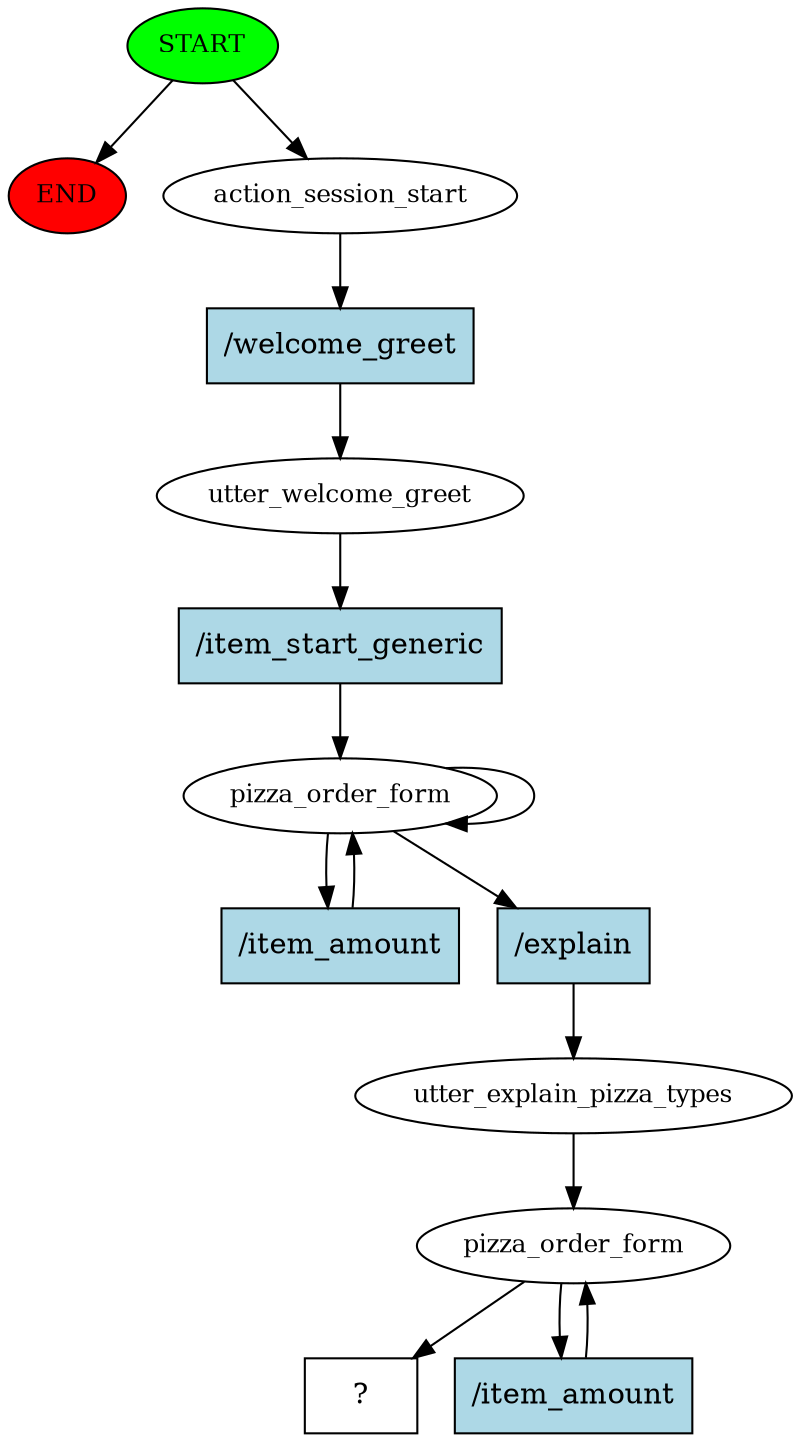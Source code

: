 digraph  {
0 [class="start active", fillcolor=green, fontsize=12, label=START, style=filled];
"-1" [class=end, fillcolor=red, fontsize=12, label=END, style=filled];
1 [class=active, fontsize=12, label=action_session_start];
2 [class=active, fontsize=12, label=utter_welcome_greet];
3 [class=active, fontsize=12, label=pizza_order_form];
6 [class=active, fontsize=12, label=utter_explain_pizza_types];
7 [class=active, fontsize=12, label=pizza_order_form];
9 [class="intent dashed active", label="  ?  ", shape=rect];
10 [class="intent active", fillcolor=lightblue, label="/welcome_greet", shape=rect, style=filled];
11 [class="intent active", fillcolor=lightblue, label="/item_start_generic", shape=rect, style=filled];
12 [class="intent active", fillcolor=lightblue, label="/item_amount", shape=rect, style=filled];
13 [class="intent active", fillcolor=lightblue, label="/explain", shape=rect, style=filled];
14 [class="intent active", fillcolor=lightblue, label="/item_amount", shape=rect, style=filled];
0 -> "-1"  [class="", key=NONE, label=""];
0 -> 1  [class=active, key=NONE, label=""];
1 -> 10  [class=active, key=0];
2 -> 11  [class=active, key=0];
3 -> 3  [class=active, key=NONE, label=""];
3 -> 12  [class=active, key=0];
3 -> 13  [class=active, key=0];
6 -> 7  [class=active, key=NONE, label=""];
7 -> 9  [class=active, key=NONE, label=""];
7 -> 14  [class=active, key=0];
10 -> 2  [class=active, key=0];
11 -> 3  [class=active, key=0];
12 -> 3  [class=active, key=0];
13 -> 6  [class=active, key=0];
14 -> 7  [class=active, key=0];
}
